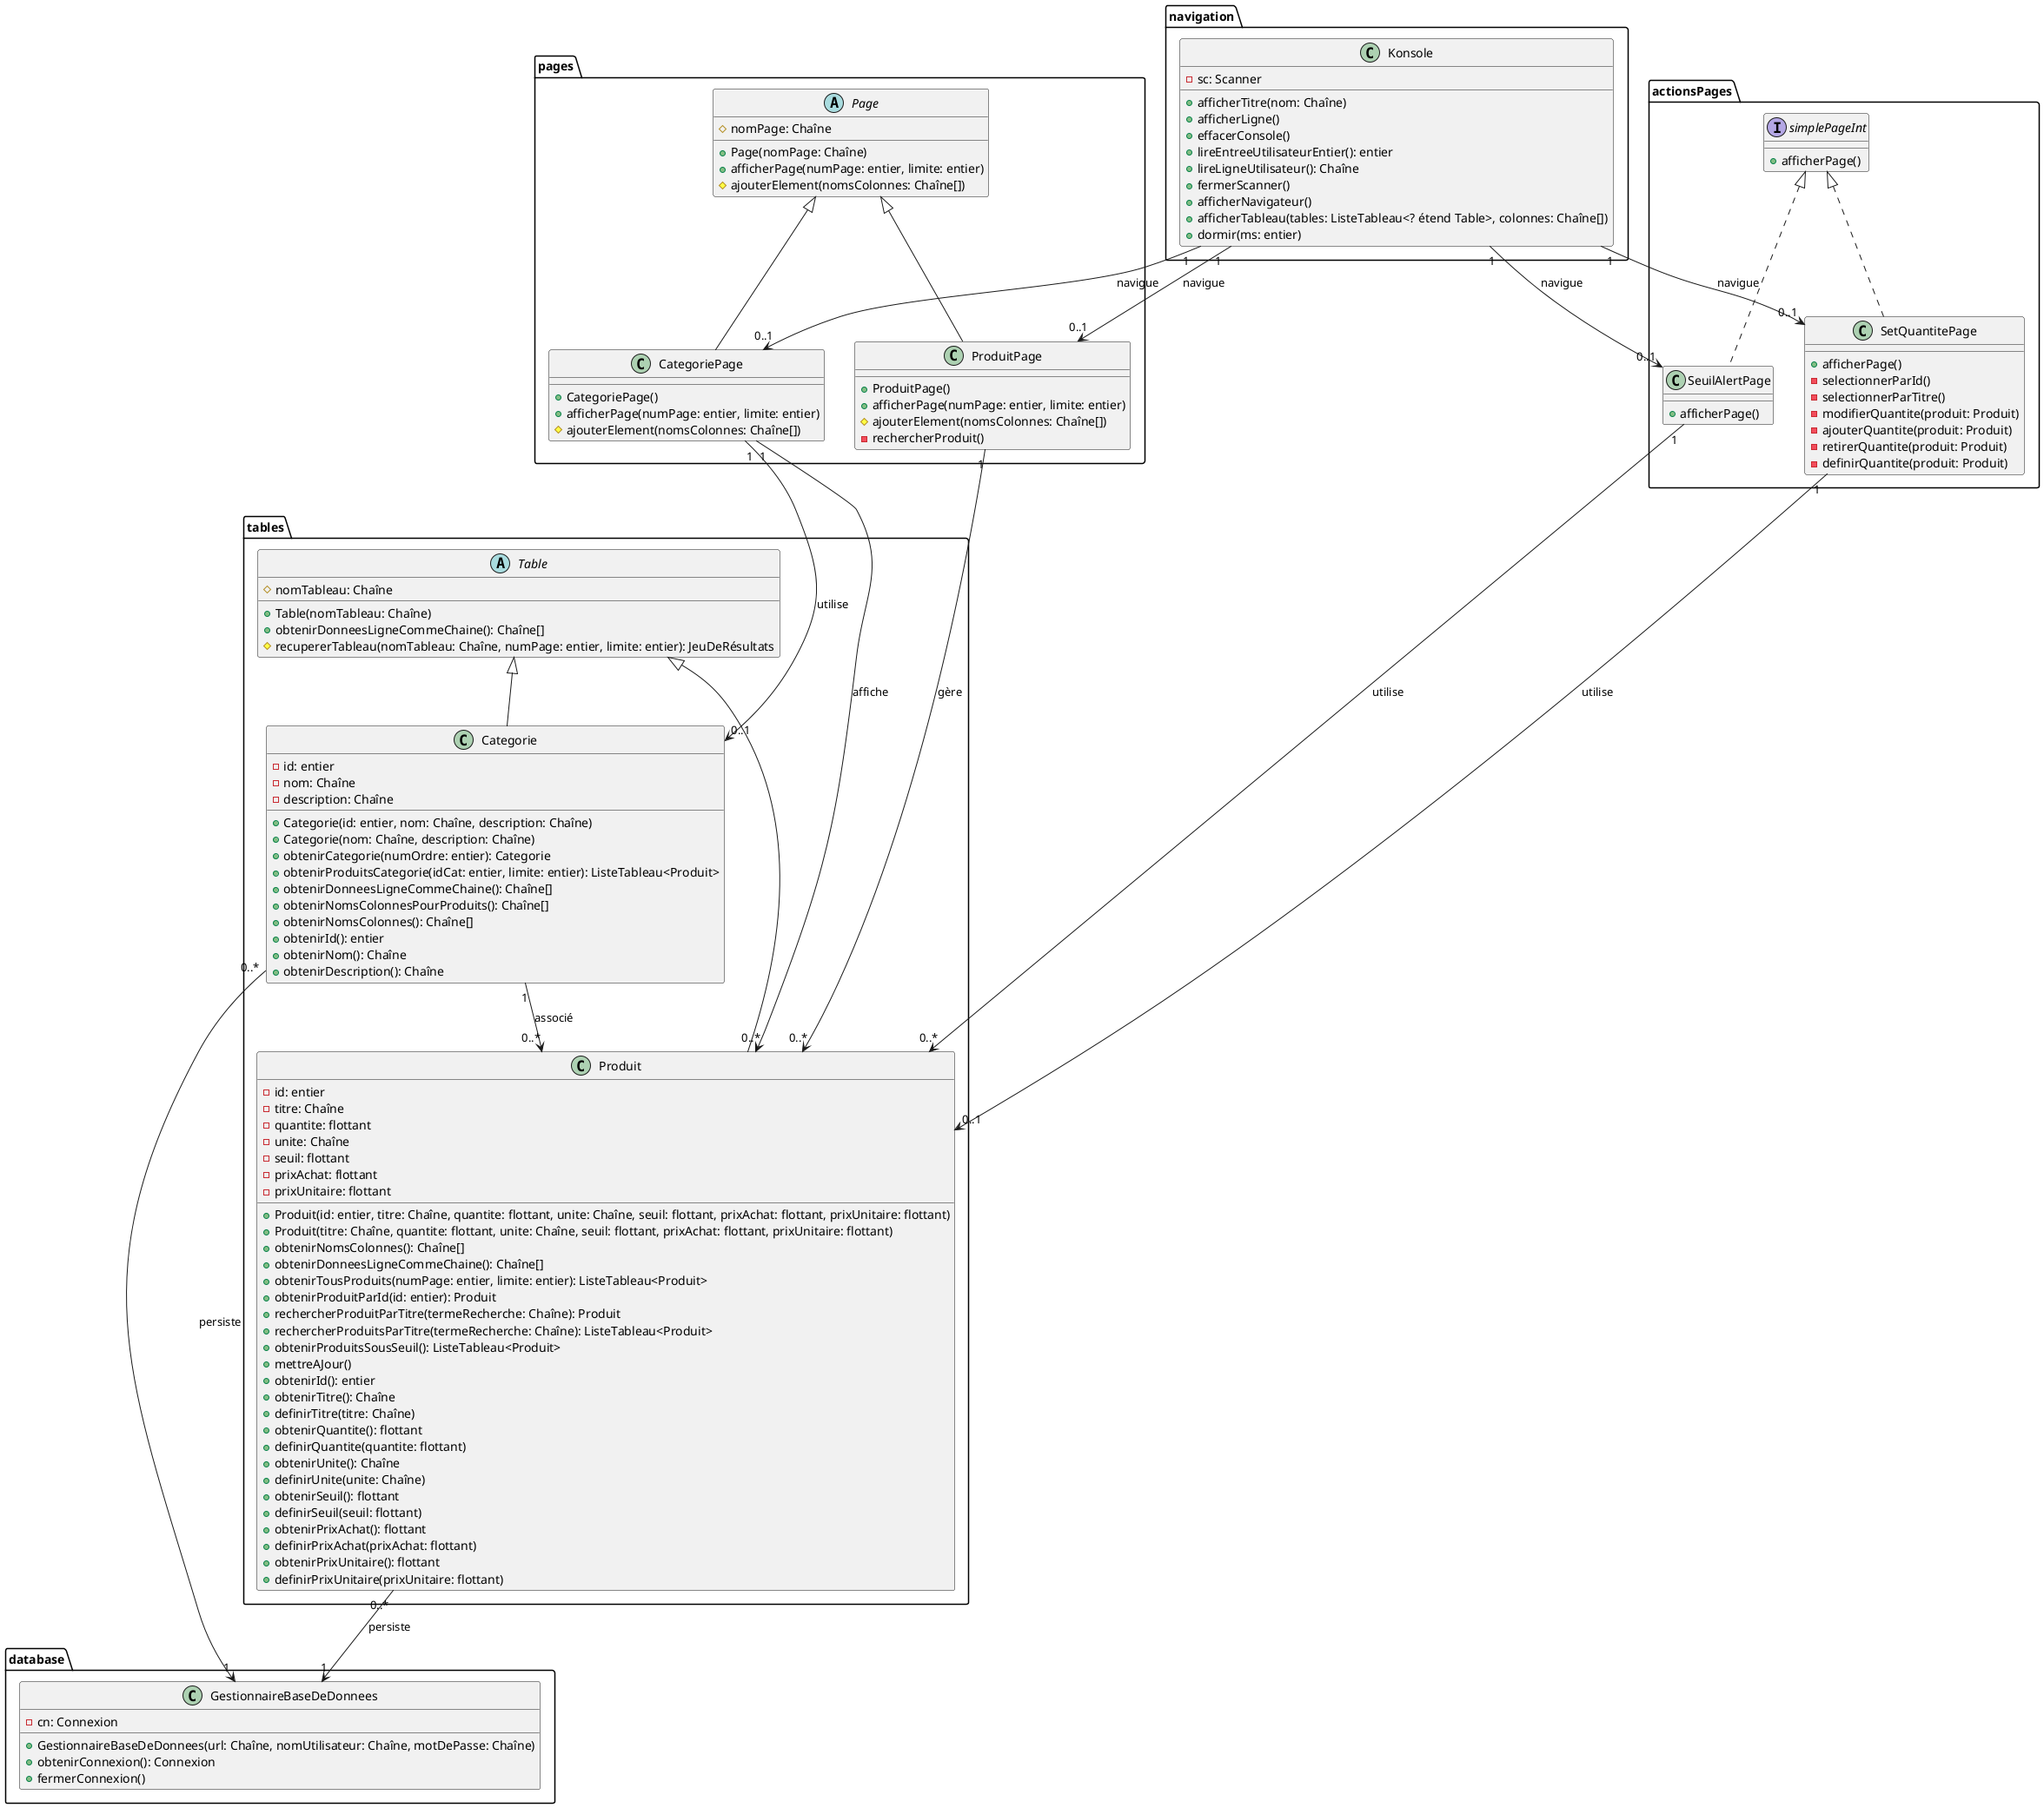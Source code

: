 @startuml Diagramme de Classes - Gestion de Stock pour la Cafétéria d'un Club Sportif

package "actionsPages" {
  interface simplePageInt {
    +afficherPage()
  }

  class SetQuantitePage {
    +afficherPage()
    -selectionnerParId()
    -selectionnerParTitre()
    -modifierQuantite(produit: Produit)
    -ajouterQuantite(produit: Produit)
    -retirerQuantite(produit: Produit)
    -definirQuantite(produit: Produit)
  }

  class SeuilAlertPage {
    +afficherPage()
  }
}

package "database" {
  class GestionnaireBaseDeDonnees {
    -cn: Connexion
    +GestionnaireBaseDeDonnees(url: Chaîne, nomUtilisateur: Chaîne, motDePasse: Chaîne)
    +obtenirConnexion(): Connexion
    +fermerConnexion()
  }
}

package "navigation" {
  class Konsole {
    -sc: Scanner
    +afficherTitre(nom: Chaîne)
    +afficherLigne()
    +effacerConsole()
    +lireEntreeUtilisateurEntier(): entier
    +lireLigneUtilisateur(): Chaîne
    +fermerScanner()
    +afficherNavigateur()
    +afficherTableau(tables: ListeTableau<? étend Table>, colonnes: Chaîne[])
    +dormir(ms: entier)
  }
}

package "pages" {
  abstract class Page {
    #nomPage: Chaîne
    +Page(nomPage: Chaîne)
    +afficherPage(numPage: entier, limite: entier)
    #ajouterElement(nomsColonnes: Chaîne[])
  }

  class CategoriePage {
    +CategoriePage()
    +afficherPage(numPage: entier, limite: entier)
    #ajouterElement(nomsColonnes: Chaîne[])
  }

  class ProduitPage {
    +ProduitPage()
    +afficherPage(numPage: entier, limite: entier)
    #ajouterElement(nomsColonnes: Chaîne[])
    -rechercherProduit()
  }
}

package "tables" {
  abstract class Table {
    #nomTableau: Chaîne
    +Table(nomTableau: Chaîne)
    +obtenirDonneesLigneCommeChaine(): Chaîne[]
    #recupererTableau(nomTableau: Chaîne, numPage: entier, limite: entier): JeuDeRésultats
  }

  class Categorie {
    -id: entier
    -nom: Chaîne
    -description: Chaîne
    +Categorie(id: entier, nom: Chaîne, description: Chaîne)
    +Categorie(nom: Chaîne, description: Chaîne)
    +obtenirCategorie(numOrdre: entier): Categorie
    +obtenirProduitsCategorie(idCat: entier, limite: entier): ListeTableau<Produit>
    +obtenirDonneesLigneCommeChaine(): Chaîne[]
    +obtenirNomsColonnesPourProduits(): Chaîne[]
    +obtenirNomsColonnes(): Chaîne[]
    +obtenirId(): entier
    +obtenirNom(): Chaîne
    +obtenirDescription(): Chaîne
  }

  class Produit {
    -id: entier
    -titre: Chaîne
    -quantite: flottant
    -unite: Chaîne
    -seuil: flottant
    -prixAchat: flottant
    -prixUnitaire: flottant
    +Produit(id: entier, titre: Chaîne, quantite: flottant, unite: Chaîne, seuil: flottant, prixAchat: flottant, prixUnitaire: flottant)
    +Produit(titre: Chaîne, quantite: flottant, unite: Chaîne, seuil: flottant, prixAchat: flottant, prixUnitaire: flottant)
    +obtenirNomsColonnes(): Chaîne[]
    +obtenirDonneesLigneCommeChaine(): Chaîne[]
    +obtenirTousProduits(numPage: entier, limite: entier): ListeTableau<Produit>
    +obtenirProduitParId(id: entier): Produit
    +rechercherProduitParTitre(termeRecherche: Chaîne): Produit
    +rechercherProduitsParTitre(termeRecherche: Chaîne): ListeTableau<Produit>
    +obtenirProduitsSousSeuil(): ListeTableau<Produit>
    +mettreAJour()
    +obtenirId(): entier
    +obtenirTitre(): Chaîne
    +definirTitre(titre: Chaîne)
    +obtenirQuantite(): flottant
    +definirQuantite(quantite: flottant)
    +obtenirUnite(): Chaîne
    +definirUnite(unite: Chaîne)
    +obtenirSeuil(): flottant
    +definirSeuil(seuil: flottant)
    +obtenirPrixAchat(): flottant
    +definirPrixAchat(prixAchat: flottant)
    +obtenirPrixUnitaire(): flottant
    +definirPrixUnitaire(prixUnitaire: flottant)
  }
}

' Relations avec cardinalités
simplePageInt <|.. SetQuantitePage
simplePageInt <|.. SeuilAlertPage
Page <|-- CategoriePage
Page <|-- ProduitPage
Table <|-- Categorie
Table <|-- Produit

SetQuantitePage "1" ----> "0..1" Produit : utilise
SeuilAlertPage "1" --> "0..*" Produit : utilise
CategoriePage "1" ---> "0..1" Categorie : utilise
CategoriePage "1" --> "0..*" Produit : affiche
ProduitPage "1" --> "0..*" Produit : gère
Konsole "1" --> "0..1" SetQuantitePage : navigue
Konsole "1" --> "0..1" SeuilAlertPage : navigue
Konsole "1" --> "0..1" CategoriePage : navigue
Konsole "1" --> "0..1" ProduitPage : navigue
Categorie "1" --> "0..*" Produit : associé
Produit "0..*" --> "1" GestionnaireBaseDeDonnees : persiste
Categorie "0..*" --> "1" GestionnaireBaseDeDonnees : persiste

@enduml